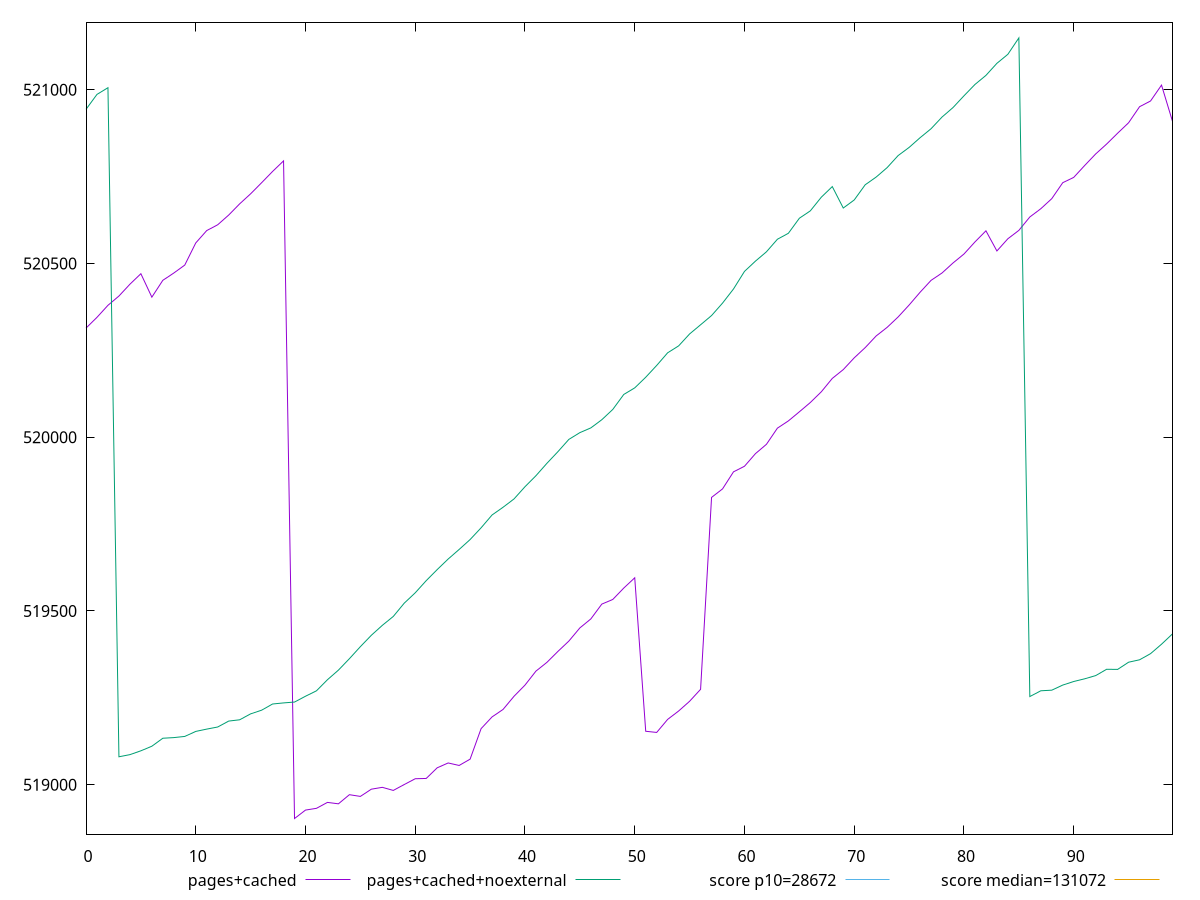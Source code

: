 reset

$pagesCached <<EOF
0 520313.7766274054
1 520344.83550543146
2 520379.408829609
3 520406.10899782745
4 520440.06229096843
5 520470.32748091256
6 520402.86610117945
7 520451.33938811306
8 520472.2969158908
9 520495.21846849786
10 520558.8250255277
11 520594.48563974246
12 520611.1764514278
13 520639.0888743793
14 520671.34922765364
15 520700.28220313473
16 520732.099519398
17 520764.602752483
18 520794.9739869647
19 518902.62528705
20 518926.90992756834
21 518931.9823451273
22 518949.0154646571
23 518944.9173674348
24 518971.18519529793
25 518966.25664350565
26 518987.0421220128
27 518992.36553099786
28 518983.4695301832
29 519000.49154252023
30 519017.09078018315
31 519017.9327738982
32 519048.5700170314
33 519062.49175003887
34 519055.3031922719
35 519073.48357495345
36 519161.2522091869
37 519195.0191596835
38 519216.5034082868
39 519254.36862895725
40 519286.5343698014
41 519326.88961654255
42 519352.0305949721
43 519383.48735878343
44 519413.35505493486
45 519451.1160147424
46 519476.9770069833
47 519519.63923696463
48 519533.02321229054
49 519565.78181098704
50 519595.3323635941
51 519153.6955887648
52 519150.32536654256
53 519187.9400549349
54 519212.0180378647
55 519240.07815673505
56 519274.4353665426
57 519826.70828320924
58 519851.1093680944
59 519900.2723156425
60 519916.2809809125
61 519952.5990162943
62 519979.4417091869
63 520025.9372399131
64 520046.7857122906
65 520072.96968761645
66 520099.73163826816
67 520130.5516289572
68 520169.0555456239
69 520194.3970332093
70 520228.25994832406
71 520257.7397276537
72 520291.2895951273
73 520316.0511135941
74 520345.92630322784
75 520380.1722216015
76 520416.944425357
77 520451.201500776
78 520472.4289469275
79 520501.185310987
80 520527.0576798573
81 520561.7343635941
82 520593.77269537555
83 520535.7822569833
84 520570.95952234644
85 520595.02846229053
86 520633.5723049349
87 520657.332147424
88 520686.31432029797
89 520732.25536964624
90 520747.53682495345
91 520781.7809529795
92 520814.9429036313
93 520843.50821229053
94 520874.666810987
95 520904.7323989758
96 520950.8937909684
97 520967.3718758535
98 521013.05215828685
99 520908.77175543143
EOF

$pagesCachedNoexternal <<EOF
0 520943.3293511794
1 520986.3223234017
2 521005.580077902
3 519080.27285567974
4 519086.44766678306
5 519097.46856180177
6 519110.67681498296
7 519133.64492217574
8 519135.46370297956
9 519138.8704021571
10 519153.2741651537
11 519159.8984121276
12 519165.96903328685
13 519182.999502483
14 519186.7229114681
15 519203.7896220128
16 519214.31191367947
17 519232.15696686844
18 519235.2974869647
19 519237.7722161313
20 519254.49606335355
21 519270.1188882682
22 519301.9919636872
23 519329.6443511794
24 519362.5026705463
25 519397.1887925202
26 519429.93088826817
27 519458.5087122906
28 519484.1692662943
29 519522.43037895724
30 519552.17198696465
31 519587.1333789572
32 519618.9560425202
33 519649.35924162023
34 519676.91448836133
35 519705.4009776537
36 519739.1657216015
37 519776.1060918684
38 519798.2704036313
39 519822.2560549349
40 519857.39598696464
41 519889.173810987
42 519924.81289897586
43 519958.2740116388
44 519993.6696443204
45 520013.0329993793
46 520026.6723836127
47 520050.21678646805
48 520079.8132816574
49 520122.87439432036
50 520141.83970297955
51 520172.3999776537
52 520206.37031424587
53 520242.82919832406
54 520262.68807635014
55 520297.03862895723
56 520323.4181289572
57 520349.98455493484
58 520385.72728026076
59 520426.4464329609
60 520477.02488826815
61 520506.5756536313
62 520533.35726784606
63 520569.52046229056
64 520586.6853327126
65 520629.95659031655
66 520651.2240316574
67 520690.5043327127
68 520721.061156735
69 520659.35919995344
70 520682.575445298
71 520726.2935255277
72 520748.4982400683
73 520775.7132476723
74 520810.3334036313
75 520833.755426676
76 520861.69508729054
77 520887.5095362353
78 520921.139577902
79 520948.4622478275
80 520982.27171229053
81 521014.87618598697
82 521041.0141706239
83 521075.7131459497
84 521101.7620888424
85 521148.86503320927
86 519253.5719399054
87 519270.1950695609
88 519271.94239587215
89 519286.63462496124
90 519296.90692209813
91 519304.6772639277
92 519313.9031868793
93 519332.12184726103
94 519331.6972170237
95 519352.41783271264
96 519359.3650386018
97 519377.0378387648
98 519404.19966899446
99 519433.94866604597
EOF

set key outside below
set xrange [0:99]
set yrange [518857.7004921268:521193.78982813243]
set trange [518857.7004921268:521193.78982813243]
set terminal svg size 640, 520 enhanced background rgb 'white'
set output "reprap/uses-long-cache-ttl/comparison/line/1_vs_2.svg"

plot $pagesCached title "pages+cached" with line, \
     $pagesCachedNoexternal title "pages+cached+noexternal" with line, \
     28672 title "score p10=28672", \
     131072 title "score median=131072"

reset
